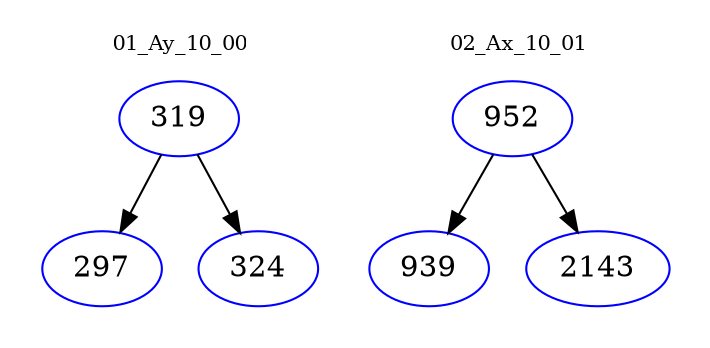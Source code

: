 digraph{
subgraph cluster_0 {
color = white
label = "01_Ay_10_00";
fontsize=10;
T0_319 [label="319", color="blue"]
T0_319 -> T0_297 [color="black"]
T0_297 [label="297", color="blue"]
T0_319 -> T0_324 [color="black"]
T0_324 [label="324", color="blue"]
}
subgraph cluster_1 {
color = white
label = "02_Ax_10_01";
fontsize=10;
T1_952 [label="952", color="blue"]
T1_952 -> T1_939 [color="black"]
T1_939 [label="939", color="blue"]
T1_952 -> T1_2143 [color="black"]
T1_2143 [label="2143", color="blue"]
}
}
